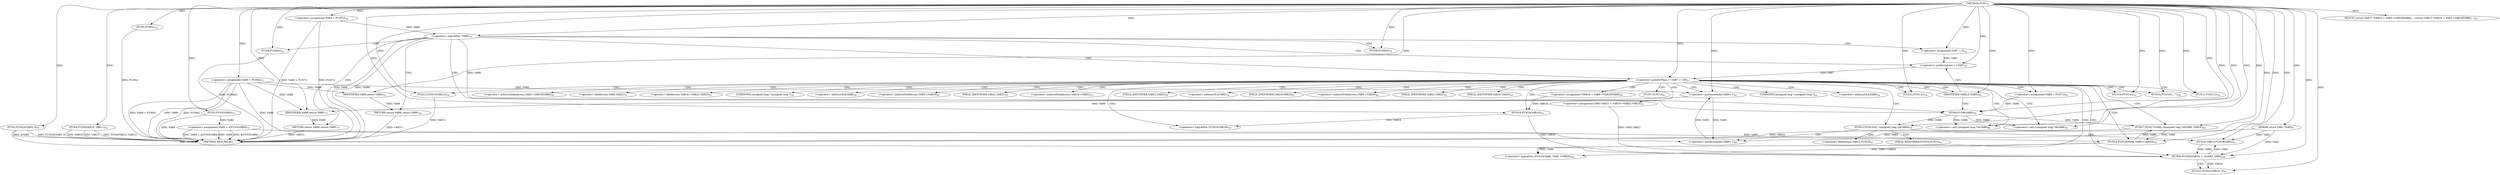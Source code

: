 digraph "FUN1" {  
"8" [label = <(METHOD,FUN1)<SUB>1</SUB>> ]
"145" [label = <(METHOD_RETURN,int)<SUB>1</SUB>> ]
"9" [label = <(PARAM,struct VAR1 *VAR2)<SUB>1</SUB>> ]
"17" [label = <(FUN2,FUN2(&amp;VAR3, 0))<SUB>9</SUB>> ]
"21" [label = <(&lt;operator&gt;.assignment,VAR5 = &amp;FUN3(VAR4))<SUB>11</SUB>> ]
"26" [label = <(FUN4,FUN4(VAR10, VAR11))<SUB>14</SUB>> ]
"29" [label = <(FUN5,FUN5())<SUB>16</SUB>> ]
"30" [label = <(&lt;operator&gt;.assignment,VAR9 = FUN6())<SUB>17</SUB>> ]
"33" [label = <(&lt;operator&gt;.assignment,VAR8 = FUN7())<SUB>18</SUB>> ]
"44" [label = <(&lt;operator&gt;.assignment,VAR7 = 0)<SUB>24</SUB>> ]
"48" [label = <(FUN9,FUN9(VAR8))<SUB>26</SUB>> ]
"62" [label = <(FUN13,FUN13(VAR14))<SUB>34</SUB>> ]
"64" [label = <(FUN14,FUN14())<SUB>36</SUB>> ]
"80" [label = <(FUN17,FUN17(VAR6, (unsigned long *)&amp;VAR8, VAR16))<SUB>44</SUB>> ]
"87" [label = <(BLOCK,{
		struct VAR17 *VAR18 = VAR5-&gt;VAR19[VAR6];

	...,{
		struct VAR17 *VAR18 = VAR5-&gt;VAR19[VAR6];

	...)<SUB>44</SUB>> ]
"133" [label = <(&lt;operator&gt;.assignment,VAR8 = FUN7())<SUB>65</SUB>> ]
"141" [label = <(FUN8,FUN8(0))<SUB>70</SUB>> ]
"143" [label = <(RETURN,return VAR9;,return VAR9;)<SUB>71</SUB>> ]
"37" [label = <(&lt;operator&gt;.logicalNot,!VAR8)<SUB>19</SUB>> ]
"51" [label = <(&lt;operator&gt;.greaterThan,++VAR7 &gt; 100)<SUB>27</SUB>> ]
"66" [label = <(FUN15,FUN15(62, (unsigned long *)&amp;VAR8))<SUB>39</SUB>> ]
"89" [label = <(&lt;operator&gt;.assignment,*VAR18 = VAR5-&gt;VAR19[VAR6])<SUB>45</SUB>> ]
"96" [label = <(&lt;operator&gt;.postIncrement,VAR9++)<SUB>47</SUB>> ]
"113" [label = <(&lt;operator&gt;.assignment,VAR3.VAR21 = VAR18-&gt;VAR22.VAR23)<SUB>55</SUB>> ]
"137" [label = <(IDENTIFIER,VAR8,if (VAR8))<SUB>66</SUB>> ]
"144" [label = <(IDENTIFIER,VAR9,return VAR9;)<SUB>71</SUB>> ]
"40" [label = <(FUN8,FUN8(0))<SUB>20</SUB>> ]
"42" [label = <(RETURN,return VAR9;,return VAR9;)<SUB>21</SUB>> ]
"56" [label = <(FUN10,FUN10(1, &quot;&quot;))<SUB>28</SUB>> ]
"59" [label = <(FUN11,FUN11())<SUB>29</SUB>> ]
"60" [label = <(FUN12,FUN12())<SUB>30</SUB>> ]
"73" [label = <(&lt;operator&gt;.postIncrement,VAR9++)<SUB>40</SUB>> ]
"75" [label = <(FUN16,VAR15.FUN16(VAR2))<SUB>41</SUB>> ]
"82" [label = <(&lt;operator&gt;.cast,(unsigned long *)&amp;VAR8)<SUB>44</SUB>> ]
"99" [label = <(&lt;operator&gt;.logicalNot,!FUN18(VAR6, VAR5-&gt;VAR20))<SUB>49</SUB>> ]
"108" [label = <(&lt;operator&gt;.logicalNot,!FUN19(VAR18))<SUB>52</SUB>> ]
"123" [label = <(FUN20,FUN20(VAR18, 1, &amp;VAR3, VAR2))<SUB>58</SUB>> ]
"24" [label = <(FUN3,FUN3(VAR4))<SUB>11</SUB>> ]
"43" [label = <(IDENTIFIER,VAR9,return VAR9;)<SUB>21</SUB>> ]
"52" [label = <(&lt;operator&gt;.preIncrement,++VAR7)<SUB>27</SUB>> ]
"68" [label = <(&lt;operator&gt;.cast,(unsigned long *)&amp;VAR8)<SUB>39</SUB>> ]
"130" [label = <(FUN21,FUN21(VAR18, 0))<SUB>61</SUB>> ]
"100" [label = <(FUN18,FUN18(VAR6, VAR5-&gt;VAR20))<SUB>49</SUB>> ]
"109" [label = <(FUN19,FUN19(VAR18))<SUB>52</SUB>> ]
"135" [label = <(FUN7,FUN7())<SUB>65</SUB>> ]
"83" [label = <(UNKNOWN,unsigned long *,unsigned long *)<SUB>44</SUB>> ]
"84" [label = <(&lt;operator&gt;.addressOf,&amp;VAR8)<SUB>44</SUB>> ]
"91" [label = <(&lt;operator&gt;.indirectIndexAccess,VAR5-&gt;VAR19[VAR6])<SUB>45</SUB>> ]
"114" [label = <(&lt;operator&gt;.fieldAccess,VAR3.VAR21)<SUB>55</SUB>> ]
"117" [label = <(&lt;operator&gt;.fieldAccess,VAR18-&gt;VAR22.VAR23)<SUB>55</SUB>> ]
"69" [label = <(UNKNOWN,unsigned long *,unsigned long *)<SUB>39</SUB>> ]
"70" [label = <(&lt;operator&gt;.addressOf,&amp;VAR8)<SUB>39</SUB>> ]
"76" [label = <(&lt;operator&gt;.fieldAccess,VAR15.FUN16)<SUB>41</SUB>> ]
"92" [label = <(&lt;operator&gt;.indirectFieldAccess,VAR5-&gt;VAR19)<SUB>45</SUB>> ]
"116" [label = <(FIELD_IDENTIFIER,VAR21,VAR21)<SUB>55</SUB>> ]
"118" [label = <(&lt;operator&gt;.indirectFieldAccess,VAR18-&gt;VAR22)<SUB>55</SUB>> ]
"121" [label = <(FIELD_IDENTIFIER,VAR23,VAR23)<SUB>55</SUB>> ]
"126" [label = <(&lt;operator&gt;.addressOf,&amp;VAR3)<SUB>58</SUB>> ]
"78" [label = <(FIELD_IDENTIFIER,FUN16,FUN16)<SUB>41</SUB>> ]
"94" [label = <(FIELD_IDENTIFIER,VAR19,VAR19)<SUB>45</SUB>> ]
"102" [label = <(&lt;operator&gt;.indirectFieldAccess,VAR5-&gt;VAR20)<SUB>49</SUB>> ]
"120" [label = <(FIELD_IDENTIFIER,VAR22,VAR22)<SUB>55</SUB>> ]
"104" [label = <(FIELD_IDENTIFIER,VAR20,VAR20)<SUB>49</SUB>> ]
  "42" -> "145"  [ label = "DDG: &lt;RET&gt;"] 
  "143" -> "145"  [ label = "DDG: &lt;RET&gt;"] 
  "9" -> "145"  [ label = "DDG: VAR2"] 
  "17" -> "145"  [ label = "DDG: &amp;VAR3"] 
  "17" -> "145"  [ label = "DDG: FUN2(&amp;VAR3, 0)"] 
  "21" -> "145"  [ label = "DDG: VAR5"] 
  "21" -> "145"  [ label = "DDG: &amp;FUN3(VAR4)"] 
  "21" -> "145"  [ label = "DDG: VAR5 = &amp;FUN3(VAR4)"] 
  "26" -> "145"  [ label = "DDG: VAR11"] 
  "26" -> "145"  [ label = "DDG: FUN4(VAR10, VAR11)"] 
  "29" -> "145"  [ label = "DDG: FUN5()"] 
  "30" -> "145"  [ label = "DDG: VAR9"] 
  "30" -> "145"  [ label = "DDG: FUN6()"] 
  "30" -> "145"  [ label = "DDG: VAR9 = FUN6()"] 
  "33" -> "145"  [ label = "DDG: FUN7()"] 
  "33" -> "145"  [ label = "DDG: VAR8 = FUN7()"] 
  "37" -> "145"  [ label = "DDG: VAR8"] 
  "37" -> "145"  [ label = "DDG: !VAR8"] 
  "40" -> "145"  [ label = "DDG: FUN8(0)"] 
  "24" -> "145"  [ label = "DDG: VAR4"] 
  "26" -> "145"  [ label = "DDG: VAR10"] 
  "62" -> "145"  [ label = "DDG: VAR14"] 
  "80" -> "145"  [ label = "DDG: VAR16"] 
  "8" -> "9"  [ label = "DDG: "] 
  "24" -> "21"  [ label = "DDG: VAR4"] 
  "8" -> "29"  [ label = "DDG: "] 
  "8" -> "30"  [ label = "DDG: "] 
  "8" -> "33"  [ label = "DDG: "] 
  "8" -> "44"  [ label = "DDG: "] 
  "8" -> "64"  [ label = "DDG: "] 
  "8" -> "87"  [ label = "DDG: "] 
  "8" -> "133"  [ label = "DDG: "] 
  "144" -> "143"  [ label = "DDG: VAR9"] 
  "8" -> "17"  [ label = "DDG: "] 
  "8" -> "26"  [ label = "DDG: "] 
  "37" -> "48"  [ label = "DDG: VAR8"] 
  "133" -> "48"  [ label = "DDG: VAR8"] 
  "8" -> "48"  [ label = "DDG: "] 
  "8" -> "62"  [ label = "DDG: "] 
  "100" -> "80"  [ label = "DDG: VAR6"] 
  "8" -> "80"  [ label = "DDG: "] 
  "48" -> "80"  [ label = "DDG: VAR8"] 
  "8" -> "137"  [ label = "DDG: "] 
  "8" -> "141"  [ label = "DDG: "] 
  "96" -> "144"  [ label = "DDG: VAR9"] 
  "30" -> "144"  [ label = "DDG: VAR9"] 
  "8" -> "144"  [ label = "DDG: "] 
  "33" -> "37"  [ label = "DDG: VAR8"] 
  "8" -> "37"  [ label = "DDG: "] 
  "43" -> "42"  [ label = "DDG: VAR9"] 
  "52" -> "51"  [ label = "DDG: VAR7"] 
  "8" -> "51"  [ label = "DDG: "] 
  "8" -> "59"  [ label = "DDG: "] 
  "8" -> "60"  [ label = "DDG: "] 
  "8" -> "66"  [ label = "DDG: "] 
  "48" -> "66"  [ label = "DDG: VAR8"] 
  "48" -> "82"  [ label = "DDG: VAR8"] 
  "8" -> "82"  [ label = "DDG: "] 
  "30" -> "96"  [ label = "DDG: VAR9"] 
  "73" -> "96"  [ label = "DDG: VAR9"] 
  "8" -> "96"  [ label = "DDG: "] 
  "8" -> "24"  [ label = "DDG: "] 
  "8" -> "40"  [ label = "DDG: "] 
  "30" -> "43"  [ label = "DDG: VAR9"] 
  "8" -> "43"  [ label = "DDG: "] 
  "44" -> "52"  [ label = "DDG: VAR7"] 
  "8" -> "52"  [ label = "DDG: "] 
  "8" -> "56"  [ label = "DDG: "] 
  "48" -> "68"  [ label = "DDG: VAR8"] 
  "8" -> "68"  [ label = "DDG: "] 
  "30" -> "73"  [ label = "DDG: VAR9"] 
  "96" -> "73"  [ label = "DDG: VAR9"] 
  "8" -> "73"  [ label = "DDG: "] 
  "9" -> "75"  [ label = "DDG: VAR2"] 
  "123" -> "75"  [ label = "DDG: VAR2"] 
  "8" -> "75"  [ label = "DDG: "] 
  "100" -> "99"  [ label = "DDG: VAR6"] 
  "100" -> "99"  [ label = "DDG: VAR5-&gt;VAR20"] 
  "109" -> "108"  [ label = "DDG: VAR18"] 
  "109" -> "123"  [ label = "DDG: VAR18"] 
  "8" -> "123"  [ label = "DDG: "] 
  "17" -> "123"  [ label = "DDG: &amp;VAR3"] 
  "113" -> "123"  [ label = "DDG: VAR3.VAR21"] 
  "9" -> "123"  [ label = "DDG: VAR2"] 
  "75" -> "123"  [ label = "DDG: VAR2"] 
  "80" -> "100"  [ label = "DDG: VAR6"] 
  "8" -> "100"  [ label = "DDG: "] 
  "21" -> "100"  [ label = "DDG: VAR5"] 
  "89" -> "109"  [ label = "DDG: VAR18"] 
  "8" -> "109"  [ label = "DDG: "] 
  "123" -> "130"  [ label = "DDG: VAR18"] 
  "8" -> "130"  [ label = "DDG: "] 
  "37" -> "48"  [ label = "CDG: "] 
  "37" -> "141"  [ label = "CDG: "] 
  "37" -> "42"  [ label = "CDG: "] 
  "37" -> "51"  [ label = "CDG: "] 
  "37" -> "52"  [ label = "CDG: "] 
  "37" -> "40"  [ label = "CDG: "] 
  "37" -> "44"  [ label = "CDG: "] 
  "37" -> "143"  [ label = "CDG: "] 
  "51" -> "94"  [ label = "CDG: "] 
  "51" -> "68"  [ label = "CDG: "] 
  "51" -> "60"  [ label = "CDG: "] 
  "51" -> "96"  [ label = "CDG: "] 
  "51" -> "64"  [ label = "CDG: "] 
  "51" -> "89"  [ label = "CDG: "] 
  "51" -> "66"  [ label = "CDG: "] 
  "51" -> "120"  [ label = "CDG: "] 
  "51" -> "113"  [ label = "CDG: "] 
  "51" -> "116"  [ label = "CDG: "] 
  "51" -> "99"  [ label = "CDG: "] 
  "51" -> "84"  [ label = "CDG: "] 
  "51" -> "102"  [ label = "CDG: "] 
  "51" -> "114"  [ label = "CDG: "] 
  "51" -> "56"  [ label = "CDG: "] 
  "51" -> "69"  [ label = "CDG: "] 
  "51" -> "104"  [ label = "CDG: "] 
  "51" -> "121"  [ label = "CDG: "] 
  "51" -> "92"  [ label = "CDG: "] 
  "51" -> "123"  [ label = "CDG: "] 
  "51" -> "59"  [ label = "CDG: "] 
  "51" -> "91"  [ label = "CDG: "] 
  "51" -> "82"  [ label = "CDG: "] 
  "51" -> "126"  [ label = "CDG: "] 
  "51" -> "137"  [ label = "CDG: "] 
  "51" -> "80"  [ label = "CDG: "] 
  "51" -> "83"  [ label = "CDG: "] 
  "51" -> "118"  [ label = "CDG: "] 
  "51" -> "100"  [ label = "CDG: "] 
  "51" -> "135"  [ label = "CDG: "] 
  "51" -> "70"  [ label = "CDG: "] 
  "51" -> "117"  [ label = "CDG: "] 
  "51" -> "108"  [ label = "CDG: "] 
  "51" -> "109"  [ label = "CDG: "] 
  "51" -> "62"  [ label = "CDG: "] 
  "51" -> "133"  [ label = "CDG: "] 
  "66" -> "73"  [ label = "CDG: "] 
  "66" -> "75"  [ label = "CDG: "] 
  "66" -> "76"  [ label = "CDG: "] 
  "66" -> "78"  [ label = "CDG: "] 
  "137" -> "48"  [ label = "CDG: "] 
  "137" -> "51"  [ label = "CDG: "] 
  "137" -> "52"  [ label = "CDG: "] 
  "123" -> "130"  [ label = "CDG: "] 
}
